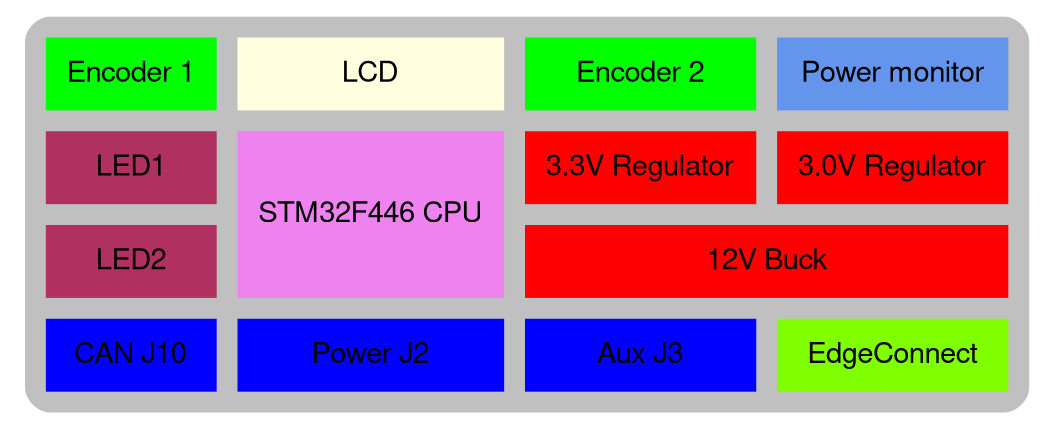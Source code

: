digraph G {
  fontname="Helvetica,Arial,sans-serif"
  node [fontname="Helvetica,Arial,sans-serif"]
  edge [fontname="Helvetica,Arial,sans-serif"]
  a0 [shape=none label=<
 <TABLE border="0" cellspacing="10" cellpadding="10" style="rounded" bgcolor="grey" gradientangle="315">
  <TR><TD bgcolor="green">Encoder 1</TD>
  <TD bgcolor="lightyellow">LCD</TD>
  <TD bgcolor="green">Encoder 2</TD>
  <TD bgcolor="cornflowerblue">Power monitor</TD>
  </TR>

  <TR><TD bgcolor="maroon">LED1</TD>
  <TD rowspan="2"  bgcolor="violet">STM32F446 CPU</TD>
  <TD bgcolor="red">3.3V Regulator</TD>
  <TD bgcolor="red">3.0V Regulator</TD>
  </TR>

  <TR><TD bgcolor="maroon">LED2</TD>
  <TD colspan="2"  bgcolor="red">12V Buck</TD>
  </TR>

  <TR><TD style="radial" bgcolor="blue">CAN J10</TD>
  <TD style="radial" bgcolor="blue" gradientangle="45">Power J2</TD>
  <TD style="radial" bgcolor="blue" gradientangle="90" >Aux J3</TD>
  <TD style="radial" bgcolor="chartreuse">EdgeConnect</TD>
  </TR>

</TABLE>>];

}